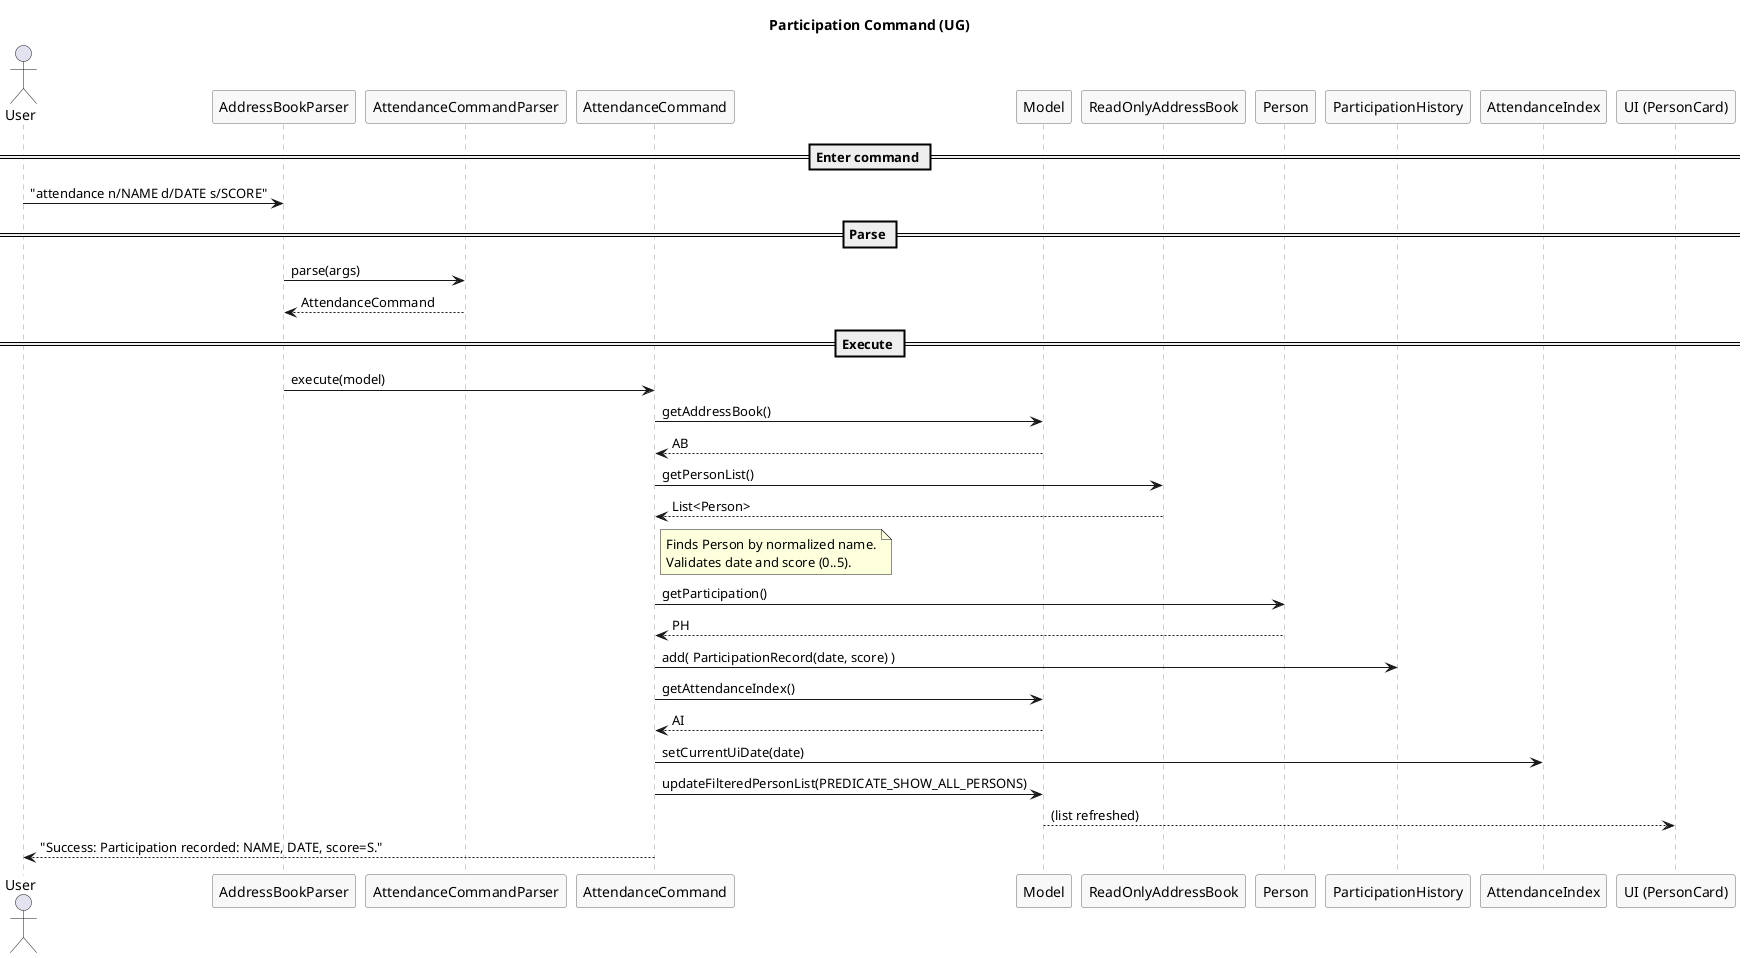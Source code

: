 @startuml
title Participation Command (UG)

skinparam sequence {
  ArrowThickness 1
  LifeLineBorderColor #999999
  ParticipantBorderColor #666666
  ParticipantBackgroundColor #f8f8f8
  BoxBorderColor #bbbbbb
}

actor User
participant "AddressBookParser" as ABP
participant "AttendanceCommandParser" as ACP
participant "AttendanceCommand" as AC
participant "Model" as M
participant "ReadOnlyAddressBook" as AB
participant "Person" as P
participant "ParticipationHistory" as PH
participant "AttendanceIndex" as AI
participant "UI (PersonCard)" as UI

== Enter command ==
User -> ABP : "attendance n/NAME d/DATE s/SCORE"

== Parse ==
ABP -> ACP : parse(args)
ACP --> ABP : AttendanceCommand

== Execute ==
ABP -> AC : execute(model)

AC -> M : getAddressBook()
M --> AC : AB
AC -> AB : getPersonList()
AB --> AC : List<Person>

note right of AC
  Finds Person by normalized name.
  Validates date and score (0..5).
end note

AC -> P : getParticipation()
P --> AC : PH
AC -> PH : add( ParticipationRecord(date, score) )

AC -> M : getAttendanceIndex()
M --> AC : AI
AC -> AI : setCurrentUiDate(date)

AC -> M : updateFilteredPersonList(PREDICATE_SHOW_ALL_PERSONS)
M --> UI : (list refreshed)

AC --> User : "Success: Participation recorded: NAME, DATE, score=S."

@enduml
